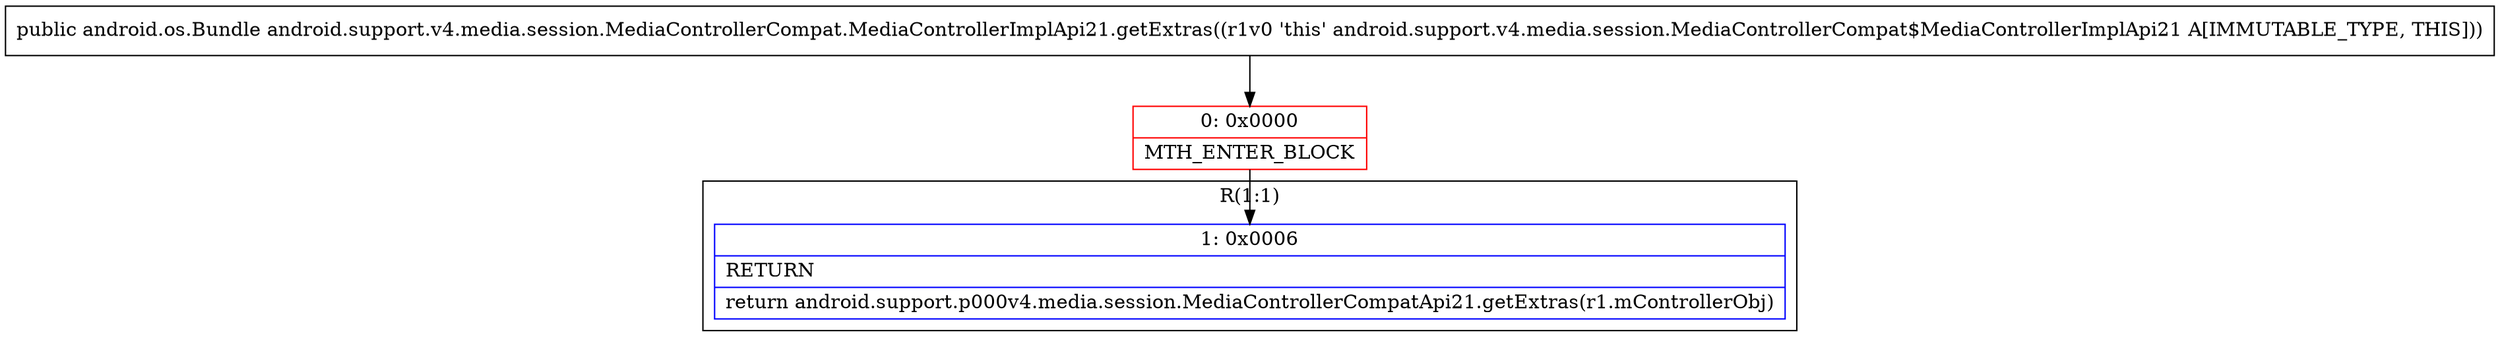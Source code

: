 digraph "CFG forandroid.support.v4.media.session.MediaControllerCompat.MediaControllerImplApi21.getExtras()Landroid\/os\/Bundle;" {
subgraph cluster_Region_1598844698 {
label = "R(1:1)";
node [shape=record,color=blue];
Node_1 [shape=record,label="{1\:\ 0x0006|RETURN\l|return android.support.p000v4.media.session.MediaControllerCompatApi21.getExtras(r1.mControllerObj)\l}"];
}
Node_0 [shape=record,color=red,label="{0\:\ 0x0000|MTH_ENTER_BLOCK\l}"];
MethodNode[shape=record,label="{public android.os.Bundle android.support.v4.media.session.MediaControllerCompat.MediaControllerImplApi21.getExtras((r1v0 'this' android.support.v4.media.session.MediaControllerCompat$MediaControllerImplApi21 A[IMMUTABLE_TYPE, THIS])) }"];
MethodNode -> Node_0;
Node_0 -> Node_1;
}

